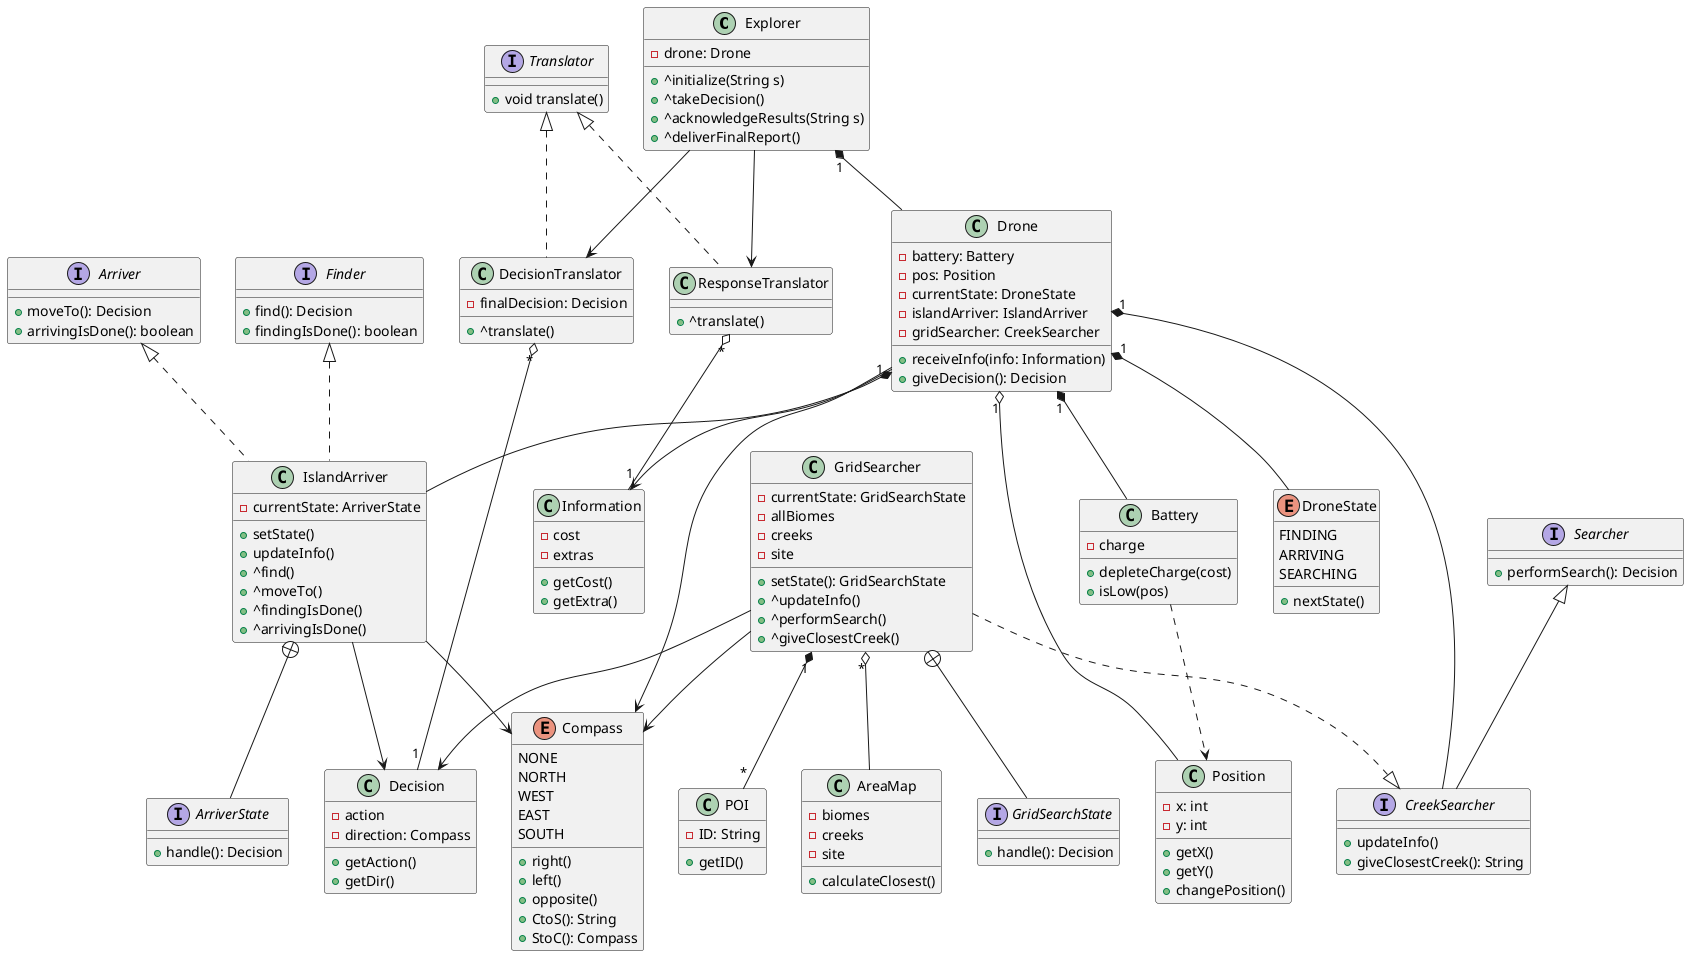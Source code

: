 @startuml High-Level Class Diagram
    class Explorer {
        -drone: Drone 
        +^initialize(String s)
        +^takeDecision()
        +^acknowledgeResults(String s)
        +^deliverFinalReport()
    }

    interface Translator {
        +void translate()
    }

    Explorer --> DecisionTranslator
    Explorer --> ResponseTranslator
    Translator <|.. ResponseTranslator
    Translator <|.. DecisionTranslator
    
    class ResponseTranslator {
        +^translate()
    }

    class DecisionTranslator {
        -finalDecision: Decision 
        +^translate()
    }

    DecisionTranslator "*" o-- "1" Decision

    class Decision {
        -action
        -direction: Compass 
        +getAction()
        +getDir()
    }

    ResponseTranslator "*" o-- "1" Information
    
    class Information {
        -cost
        -extras
        +getCost()
        +getExtra()
    }

    Explorer "1" *-- Drone
    
    class Drone {
        -battery: Battery
        -pos: Position
        -currentState: DroneState
        -islandArriver: IslandArriver
        -gridSearcher: CreekSearcher
        +receiveInfo(info: Information)
        +giveDecision(): Decision
    }
    Drone "1" *-- Battery

    class Battery {
        -charge
        +depleteCharge(cost)
        +isLow(pos)
    }

    Drone "1" o-- Position

    class Position {
        -x: int
        -y: int
        +getX()
        +getY()
        +changePosition()
    }

    Drone "1" *-- DroneState

    enum DroneState {
        FINDING
        ARRIVING
        SEARCHING
        +nextState()
    }

    Drone "1" *-- IslandArriver
    Drone "1" *-- CreekSearcher
    GridSearcher ..|> CreekSearcher
    
    interface CreekSearcher {
        +updateInfo()
        +giveClosestCreek(): String
    }

    Searcher <|-- CreekSearcher

    interface Searcher {
        +performSearch(): Decision
    }

    class GridSearcher {
        -currentState: GridSearchState
        -allBiomes
        -creeks
        -site
        +setState(): GridSearchState
        +^updateInfo()
        +^performSearch()
        +^giveClosestCreek()
    }

    GridSearcher +-- GridSearchState


    interface GridSearchState {
        +handle(): Decision
    }

    interface Finder {
        +find(): Decision
        +findingIsDone(): boolean
    }

    interface Arriver {
        +moveTo(): Decision
        +arrivingIsDone(): boolean
    }

    Finder <|.. IslandArriver
    Arriver <|.. IslandArriver

    class IslandArriver {
        -currentState: ArriverState
        +setState()
        +updateInfo()
        +^find()
        +^moveTo()
        +^findingIsDone()
        +^arrivingIsDone()
    }

    IslandArriver +-- ArriverState
    
    interface ArriverState {
        +handle(): Decision
    }

    enum Compass {
        NONE 
        NORTH
        WEST
        EAST 
        SOUTH 
        +right()
        +left()
        +opposite()
        +CtoS(): String
        +StoC(): Compass
    }

    class POI {
        -ID: String
        +getID()
    }

    class AreaMap {
        -biomes 
        -creeks
        -site
        +calculateClosest()
    }

    GridSearcher "1" *-- "*" POI
    GridSearcher "*" o-- AreaMap 
    Drone --> Compass
    IslandArriver --> Compass
    GridSearcher --> Compass
    GridSearcher --> Decision
    IslandArriver --> Decision
    Drone --> Information
    Battery ..> Position

@enduml